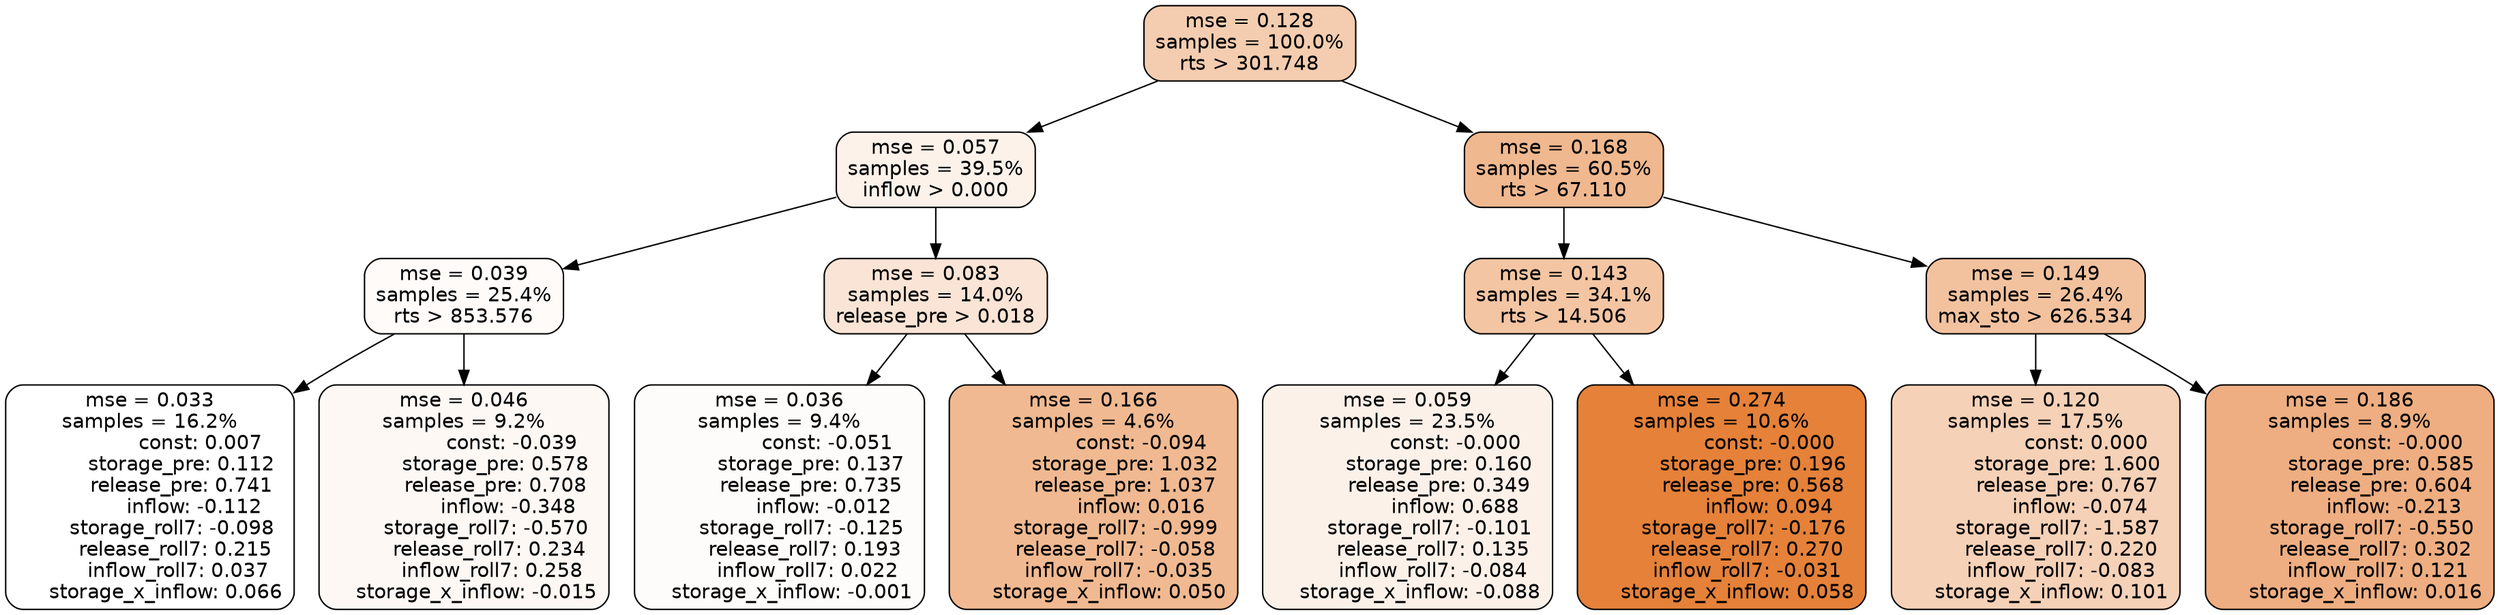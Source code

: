 digraph tree {
node [shape=rectangle, style="filled, rounded", color="black", fontname=helvetica] ;
edge [fontname=helvetica] ;
	"0" [label="mse = 0.128
samples = 100.0%
rts > 301.748", fillcolor="#f4cdb0"]
	"8" [label="mse = 0.057
samples = 39.5%
inflow > 0.000", fillcolor="#fcf2ea"]
	"1" [label="mse = 0.168
samples = 60.5%
rts > 67.110", fillcolor="#f0b88f"]
	"9" [label="mse = 0.039
samples = 25.4%
rts > 853.576", fillcolor="#fefbf9"]
	"12" [label="mse = 0.083
samples = 14.0%
release_pre > 0.018", fillcolor="#f9e4d5"]
	"2" [label="mse = 0.143
samples = 34.1%
rts > 14.506", fillcolor="#f3c5a3"]
	"5" [label="mse = 0.149
samples = 26.4%
max_sto > 626.534", fillcolor="#f2c29f"]
	"10" [label="mse = 0.033
samples = 16.2%
                const: 0.007
          storage_pre: 0.112
          release_pre: 0.741
              inflow: -0.112
       storage_roll7: -0.098
        release_roll7: 0.215
         inflow_roll7: 0.037
     storage_x_inflow: 0.066", fillcolor="#ffffff"]
	"11" [label="mse = 0.046
samples = 9.2%
               const: -0.039
          storage_pre: 0.578
          release_pre: 0.708
              inflow: -0.348
       storage_roll7: -0.570
        release_roll7: 0.234
         inflow_roll7: 0.258
    storage_x_inflow: -0.015", fillcolor="#fdf8f4"]
	"13" [label="mse = 0.036
samples = 9.4%
               const: -0.051
          storage_pre: 0.137
          release_pre: 0.735
              inflow: -0.012
       storage_roll7: -0.125
        release_roll7: 0.193
         inflow_roll7: 0.022
    storage_x_inflow: -0.001", fillcolor="#fefcfb"]
	"14" [label="mse = 0.166
samples = 4.6%
               const: -0.094
          storage_pre: 1.032
          release_pre: 1.037
               inflow: 0.016
       storage_roll7: -0.999
       release_roll7: -0.058
        inflow_roll7: -0.035
     storage_x_inflow: 0.050", fillcolor="#f0b991"]
	"3" [label="mse = 0.059
samples = 23.5%
               const: -0.000
          storage_pre: 0.160
          release_pre: 0.349
               inflow: 0.688
       storage_roll7: -0.101
        release_roll7: 0.135
        inflow_roll7: -0.084
    storage_x_inflow: -0.088", fillcolor="#fcf1e9"]
	"4" [label="mse = 0.274
samples = 10.6%
               const: -0.000
          storage_pre: 0.196
          release_pre: 0.568
               inflow: 0.094
       storage_roll7: -0.176
        release_roll7: 0.270
        inflow_roll7: -0.031
     storage_x_inflow: 0.058", fillcolor="#e58139"]
	"6" [label="mse = 0.120
samples = 17.5%
                const: 0.000
          storage_pre: 1.600
          release_pre: 0.767
              inflow: -0.074
       storage_roll7: -1.587
        release_roll7: 0.220
        inflow_roll7: -0.083
     storage_x_inflow: 0.101", fillcolor="#f5d1b7"]
	"7" [label="mse = 0.186
samples = 8.9%
               const: -0.000
          storage_pre: 0.585
          release_pre: 0.604
              inflow: -0.213
       storage_roll7: -0.550
        release_roll7: 0.302
         inflow_roll7: 0.121
     storage_x_inflow: 0.016", fillcolor="#eeae81"]

	"0" -> "1"
	"0" -> "8"
	"8" -> "9"
	"8" -> "12"
	"1" -> "2"
	"1" -> "5"
	"9" -> "10"
	"9" -> "11"
	"12" -> "13"
	"12" -> "14"
	"2" -> "3"
	"2" -> "4"
	"5" -> "6"
	"5" -> "7"
}